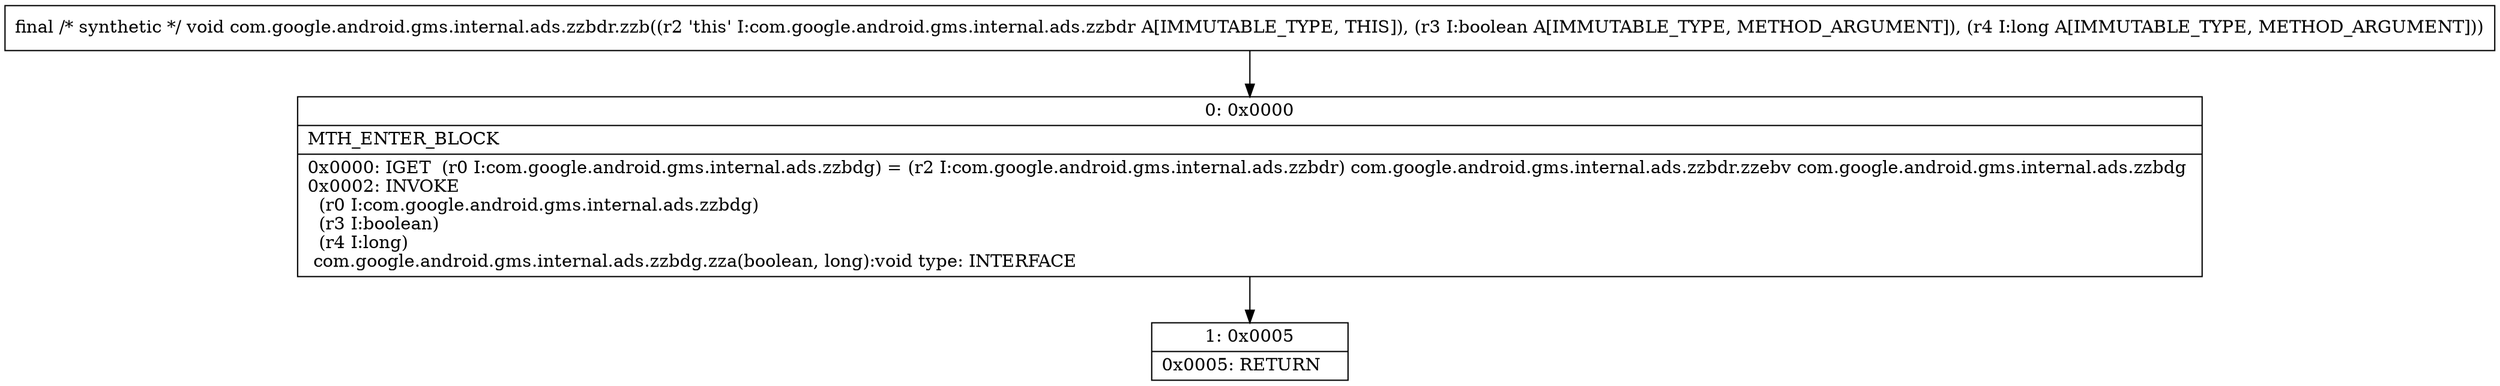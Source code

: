 digraph "CFG forcom.google.android.gms.internal.ads.zzbdr.zzb(ZJ)V" {
Node_0 [shape=record,label="{0\:\ 0x0000|MTH_ENTER_BLOCK\l|0x0000: IGET  (r0 I:com.google.android.gms.internal.ads.zzbdg) = (r2 I:com.google.android.gms.internal.ads.zzbdr) com.google.android.gms.internal.ads.zzbdr.zzebv com.google.android.gms.internal.ads.zzbdg \l0x0002: INVOKE  \l  (r0 I:com.google.android.gms.internal.ads.zzbdg)\l  (r3 I:boolean)\l  (r4 I:long)\l com.google.android.gms.internal.ads.zzbdg.zza(boolean, long):void type: INTERFACE \l}"];
Node_1 [shape=record,label="{1\:\ 0x0005|0x0005: RETURN   \l}"];
MethodNode[shape=record,label="{final \/* synthetic *\/ void com.google.android.gms.internal.ads.zzbdr.zzb((r2 'this' I:com.google.android.gms.internal.ads.zzbdr A[IMMUTABLE_TYPE, THIS]), (r3 I:boolean A[IMMUTABLE_TYPE, METHOD_ARGUMENT]), (r4 I:long A[IMMUTABLE_TYPE, METHOD_ARGUMENT])) }"];
MethodNode -> Node_0;
Node_0 -> Node_1;
}

